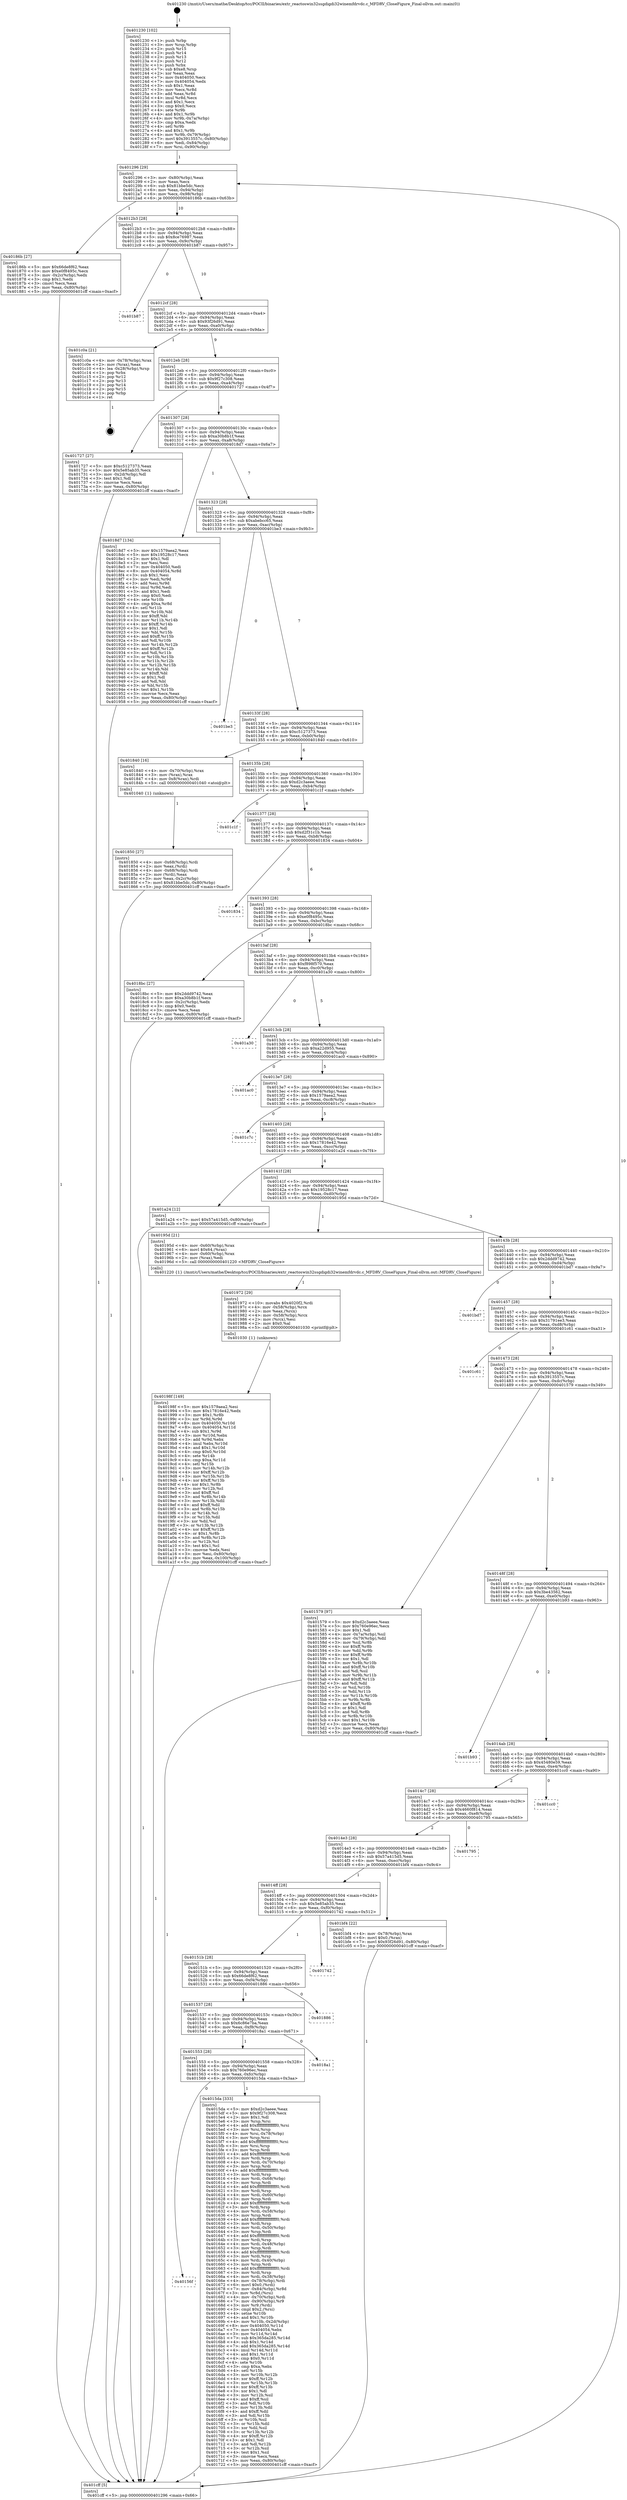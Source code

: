digraph "0x401230" {
  label = "0x401230 (/mnt/c/Users/mathe/Desktop/tcc/POCII/binaries/extr_reactoswin32ssgdigdi32winemfdrvdc.c_MFDRV_CloseFigure_Final-ollvm.out::main(0))"
  labelloc = "t"
  node[shape=record]

  Entry [label="",width=0.3,height=0.3,shape=circle,fillcolor=black,style=filled]
  "0x401296" [label="{
     0x401296 [29]\l
     | [instrs]\l
     &nbsp;&nbsp;0x401296 \<+3\>: mov -0x80(%rbp),%eax\l
     &nbsp;&nbsp;0x401299 \<+2\>: mov %eax,%ecx\l
     &nbsp;&nbsp;0x40129b \<+6\>: sub $0x81bbe5dc,%ecx\l
     &nbsp;&nbsp;0x4012a1 \<+6\>: mov %eax,-0x94(%rbp)\l
     &nbsp;&nbsp;0x4012a7 \<+6\>: mov %ecx,-0x98(%rbp)\l
     &nbsp;&nbsp;0x4012ad \<+6\>: je 000000000040186b \<main+0x63b\>\l
  }"]
  "0x40186b" [label="{
     0x40186b [27]\l
     | [instrs]\l
     &nbsp;&nbsp;0x40186b \<+5\>: mov $0x66de8f62,%eax\l
     &nbsp;&nbsp;0x401870 \<+5\>: mov $0xe0f8495c,%ecx\l
     &nbsp;&nbsp;0x401875 \<+3\>: mov -0x2c(%rbp),%edx\l
     &nbsp;&nbsp;0x401878 \<+3\>: cmp $0x1,%edx\l
     &nbsp;&nbsp;0x40187b \<+3\>: cmovl %ecx,%eax\l
     &nbsp;&nbsp;0x40187e \<+3\>: mov %eax,-0x80(%rbp)\l
     &nbsp;&nbsp;0x401881 \<+5\>: jmp 0000000000401cff \<main+0xacf\>\l
  }"]
  "0x4012b3" [label="{
     0x4012b3 [28]\l
     | [instrs]\l
     &nbsp;&nbsp;0x4012b3 \<+5\>: jmp 00000000004012b8 \<main+0x88\>\l
     &nbsp;&nbsp;0x4012b8 \<+6\>: mov -0x94(%rbp),%eax\l
     &nbsp;&nbsp;0x4012be \<+5\>: sub $0x8ce76987,%eax\l
     &nbsp;&nbsp;0x4012c3 \<+6\>: mov %eax,-0x9c(%rbp)\l
     &nbsp;&nbsp;0x4012c9 \<+6\>: je 0000000000401b87 \<main+0x957\>\l
  }"]
  Exit [label="",width=0.3,height=0.3,shape=circle,fillcolor=black,style=filled,peripheries=2]
  "0x401b87" [label="{
     0x401b87\l
  }", style=dashed]
  "0x4012cf" [label="{
     0x4012cf [28]\l
     | [instrs]\l
     &nbsp;&nbsp;0x4012cf \<+5\>: jmp 00000000004012d4 \<main+0xa4\>\l
     &nbsp;&nbsp;0x4012d4 \<+6\>: mov -0x94(%rbp),%eax\l
     &nbsp;&nbsp;0x4012da \<+5\>: sub $0x93f26d91,%eax\l
     &nbsp;&nbsp;0x4012df \<+6\>: mov %eax,-0xa0(%rbp)\l
     &nbsp;&nbsp;0x4012e5 \<+6\>: je 0000000000401c0a \<main+0x9da\>\l
  }"]
  "0x40198f" [label="{
     0x40198f [149]\l
     | [instrs]\l
     &nbsp;&nbsp;0x40198f \<+5\>: mov $0x1579aea2,%esi\l
     &nbsp;&nbsp;0x401994 \<+5\>: mov $0x17816e42,%edx\l
     &nbsp;&nbsp;0x401999 \<+3\>: mov $0x1,%r8b\l
     &nbsp;&nbsp;0x40199c \<+3\>: xor %r9d,%r9d\l
     &nbsp;&nbsp;0x40199f \<+8\>: mov 0x404050,%r10d\l
     &nbsp;&nbsp;0x4019a7 \<+8\>: mov 0x404054,%r11d\l
     &nbsp;&nbsp;0x4019af \<+4\>: sub $0x1,%r9d\l
     &nbsp;&nbsp;0x4019b3 \<+3\>: mov %r10d,%ebx\l
     &nbsp;&nbsp;0x4019b6 \<+3\>: add %r9d,%ebx\l
     &nbsp;&nbsp;0x4019b9 \<+4\>: imul %ebx,%r10d\l
     &nbsp;&nbsp;0x4019bd \<+4\>: and $0x1,%r10d\l
     &nbsp;&nbsp;0x4019c1 \<+4\>: cmp $0x0,%r10d\l
     &nbsp;&nbsp;0x4019c5 \<+4\>: sete %r14b\l
     &nbsp;&nbsp;0x4019c9 \<+4\>: cmp $0xa,%r11d\l
     &nbsp;&nbsp;0x4019cd \<+4\>: setl %r15b\l
     &nbsp;&nbsp;0x4019d1 \<+3\>: mov %r14b,%r12b\l
     &nbsp;&nbsp;0x4019d4 \<+4\>: xor $0xff,%r12b\l
     &nbsp;&nbsp;0x4019d8 \<+3\>: mov %r15b,%r13b\l
     &nbsp;&nbsp;0x4019db \<+4\>: xor $0xff,%r13b\l
     &nbsp;&nbsp;0x4019df \<+4\>: xor $0x1,%r8b\l
     &nbsp;&nbsp;0x4019e3 \<+3\>: mov %r12b,%cl\l
     &nbsp;&nbsp;0x4019e6 \<+3\>: and $0xff,%cl\l
     &nbsp;&nbsp;0x4019e9 \<+3\>: and %r8b,%r14b\l
     &nbsp;&nbsp;0x4019ec \<+3\>: mov %r13b,%dil\l
     &nbsp;&nbsp;0x4019ef \<+4\>: and $0xff,%dil\l
     &nbsp;&nbsp;0x4019f3 \<+3\>: and %r8b,%r15b\l
     &nbsp;&nbsp;0x4019f6 \<+3\>: or %r14b,%cl\l
     &nbsp;&nbsp;0x4019f9 \<+3\>: or %r15b,%dil\l
     &nbsp;&nbsp;0x4019fc \<+3\>: xor %dil,%cl\l
     &nbsp;&nbsp;0x4019ff \<+3\>: or %r13b,%r12b\l
     &nbsp;&nbsp;0x401a02 \<+4\>: xor $0xff,%r12b\l
     &nbsp;&nbsp;0x401a06 \<+4\>: or $0x1,%r8b\l
     &nbsp;&nbsp;0x401a0a \<+3\>: and %r8b,%r12b\l
     &nbsp;&nbsp;0x401a0d \<+3\>: or %r12b,%cl\l
     &nbsp;&nbsp;0x401a10 \<+3\>: test $0x1,%cl\l
     &nbsp;&nbsp;0x401a13 \<+3\>: cmovne %edx,%esi\l
     &nbsp;&nbsp;0x401a16 \<+3\>: mov %esi,-0x80(%rbp)\l
     &nbsp;&nbsp;0x401a19 \<+6\>: mov %eax,-0x100(%rbp)\l
     &nbsp;&nbsp;0x401a1f \<+5\>: jmp 0000000000401cff \<main+0xacf\>\l
  }"]
  "0x401c0a" [label="{
     0x401c0a [21]\l
     | [instrs]\l
     &nbsp;&nbsp;0x401c0a \<+4\>: mov -0x78(%rbp),%rax\l
     &nbsp;&nbsp;0x401c0e \<+2\>: mov (%rax),%eax\l
     &nbsp;&nbsp;0x401c10 \<+4\>: lea -0x28(%rbp),%rsp\l
     &nbsp;&nbsp;0x401c14 \<+1\>: pop %rbx\l
     &nbsp;&nbsp;0x401c15 \<+2\>: pop %r12\l
     &nbsp;&nbsp;0x401c17 \<+2\>: pop %r13\l
     &nbsp;&nbsp;0x401c19 \<+2\>: pop %r14\l
     &nbsp;&nbsp;0x401c1b \<+2\>: pop %r15\l
     &nbsp;&nbsp;0x401c1d \<+1\>: pop %rbp\l
     &nbsp;&nbsp;0x401c1e \<+1\>: ret\l
  }"]
  "0x4012eb" [label="{
     0x4012eb [28]\l
     | [instrs]\l
     &nbsp;&nbsp;0x4012eb \<+5\>: jmp 00000000004012f0 \<main+0xc0\>\l
     &nbsp;&nbsp;0x4012f0 \<+6\>: mov -0x94(%rbp),%eax\l
     &nbsp;&nbsp;0x4012f6 \<+5\>: sub $0x9f27c308,%eax\l
     &nbsp;&nbsp;0x4012fb \<+6\>: mov %eax,-0xa4(%rbp)\l
     &nbsp;&nbsp;0x401301 \<+6\>: je 0000000000401727 \<main+0x4f7\>\l
  }"]
  "0x401972" [label="{
     0x401972 [29]\l
     | [instrs]\l
     &nbsp;&nbsp;0x401972 \<+10\>: movabs $0x4020f2,%rdi\l
     &nbsp;&nbsp;0x40197c \<+4\>: mov -0x58(%rbp),%rcx\l
     &nbsp;&nbsp;0x401980 \<+2\>: mov %eax,(%rcx)\l
     &nbsp;&nbsp;0x401982 \<+4\>: mov -0x58(%rbp),%rcx\l
     &nbsp;&nbsp;0x401986 \<+2\>: mov (%rcx),%esi\l
     &nbsp;&nbsp;0x401988 \<+2\>: mov $0x0,%al\l
     &nbsp;&nbsp;0x40198a \<+5\>: call 0000000000401030 \<printf@plt\>\l
     | [calls]\l
     &nbsp;&nbsp;0x401030 \{1\} (unknown)\l
  }"]
  "0x401727" [label="{
     0x401727 [27]\l
     | [instrs]\l
     &nbsp;&nbsp;0x401727 \<+5\>: mov $0xc5127373,%eax\l
     &nbsp;&nbsp;0x40172c \<+5\>: mov $0x5e85ab35,%ecx\l
     &nbsp;&nbsp;0x401731 \<+3\>: mov -0x2d(%rbp),%dl\l
     &nbsp;&nbsp;0x401734 \<+3\>: test $0x1,%dl\l
     &nbsp;&nbsp;0x401737 \<+3\>: cmovne %ecx,%eax\l
     &nbsp;&nbsp;0x40173a \<+3\>: mov %eax,-0x80(%rbp)\l
     &nbsp;&nbsp;0x40173d \<+5\>: jmp 0000000000401cff \<main+0xacf\>\l
  }"]
  "0x401307" [label="{
     0x401307 [28]\l
     | [instrs]\l
     &nbsp;&nbsp;0x401307 \<+5\>: jmp 000000000040130c \<main+0xdc\>\l
     &nbsp;&nbsp;0x40130c \<+6\>: mov -0x94(%rbp),%eax\l
     &nbsp;&nbsp;0x401312 \<+5\>: sub $0xa30b8b1f,%eax\l
     &nbsp;&nbsp;0x401317 \<+6\>: mov %eax,-0xa8(%rbp)\l
     &nbsp;&nbsp;0x40131d \<+6\>: je 00000000004018d7 \<main+0x6a7\>\l
  }"]
  "0x401850" [label="{
     0x401850 [27]\l
     | [instrs]\l
     &nbsp;&nbsp;0x401850 \<+4\>: mov -0x68(%rbp),%rdi\l
     &nbsp;&nbsp;0x401854 \<+2\>: mov %eax,(%rdi)\l
     &nbsp;&nbsp;0x401856 \<+4\>: mov -0x68(%rbp),%rdi\l
     &nbsp;&nbsp;0x40185a \<+2\>: mov (%rdi),%eax\l
     &nbsp;&nbsp;0x40185c \<+3\>: mov %eax,-0x2c(%rbp)\l
     &nbsp;&nbsp;0x40185f \<+7\>: movl $0x81bbe5dc,-0x80(%rbp)\l
     &nbsp;&nbsp;0x401866 \<+5\>: jmp 0000000000401cff \<main+0xacf\>\l
  }"]
  "0x4018d7" [label="{
     0x4018d7 [134]\l
     | [instrs]\l
     &nbsp;&nbsp;0x4018d7 \<+5\>: mov $0x1579aea2,%eax\l
     &nbsp;&nbsp;0x4018dc \<+5\>: mov $0x19528c17,%ecx\l
     &nbsp;&nbsp;0x4018e1 \<+2\>: mov $0x1,%dl\l
     &nbsp;&nbsp;0x4018e3 \<+2\>: xor %esi,%esi\l
     &nbsp;&nbsp;0x4018e5 \<+7\>: mov 0x404050,%edi\l
     &nbsp;&nbsp;0x4018ec \<+8\>: mov 0x404054,%r8d\l
     &nbsp;&nbsp;0x4018f4 \<+3\>: sub $0x1,%esi\l
     &nbsp;&nbsp;0x4018f7 \<+3\>: mov %edi,%r9d\l
     &nbsp;&nbsp;0x4018fa \<+3\>: add %esi,%r9d\l
     &nbsp;&nbsp;0x4018fd \<+4\>: imul %r9d,%edi\l
     &nbsp;&nbsp;0x401901 \<+3\>: and $0x1,%edi\l
     &nbsp;&nbsp;0x401904 \<+3\>: cmp $0x0,%edi\l
     &nbsp;&nbsp;0x401907 \<+4\>: sete %r10b\l
     &nbsp;&nbsp;0x40190b \<+4\>: cmp $0xa,%r8d\l
     &nbsp;&nbsp;0x40190f \<+4\>: setl %r11b\l
     &nbsp;&nbsp;0x401913 \<+3\>: mov %r10b,%bl\l
     &nbsp;&nbsp;0x401916 \<+3\>: xor $0xff,%bl\l
     &nbsp;&nbsp;0x401919 \<+3\>: mov %r11b,%r14b\l
     &nbsp;&nbsp;0x40191c \<+4\>: xor $0xff,%r14b\l
     &nbsp;&nbsp;0x401920 \<+3\>: xor $0x1,%dl\l
     &nbsp;&nbsp;0x401923 \<+3\>: mov %bl,%r15b\l
     &nbsp;&nbsp;0x401926 \<+4\>: and $0xff,%r15b\l
     &nbsp;&nbsp;0x40192a \<+3\>: and %dl,%r10b\l
     &nbsp;&nbsp;0x40192d \<+3\>: mov %r14b,%r12b\l
     &nbsp;&nbsp;0x401930 \<+4\>: and $0xff,%r12b\l
     &nbsp;&nbsp;0x401934 \<+3\>: and %dl,%r11b\l
     &nbsp;&nbsp;0x401937 \<+3\>: or %r10b,%r15b\l
     &nbsp;&nbsp;0x40193a \<+3\>: or %r11b,%r12b\l
     &nbsp;&nbsp;0x40193d \<+3\>: xor %r12b,%r15b\l
     &nbsp;&nbsp;0x401940 \<+3\>: or %r14b,%bl\l
     &nbsp;&nbsp;0x401943 \<+3\>: xor $0xff,%bl\l
     &nbsp;&nbsp;0x401946 \<+3\>: or $0x1,%dl\l
     &nbsp;&nbsp;0x401949 \<+2\>: and %dl,%bl\l
     &nbsp;&nbsp;0x40194b \<+3\>: or %bl,%r15b\l
     &nbsp;&nbsp;0x40194e \<+4\>: test $0x1,%r15b\l
     &nbsp;&nbsp;0x401952 \<+3\>: cmovne %ecx,%eax\l
     &nbsp;&nbsp;0x401955 \<+3\>: mov %eax,-0x80(%rbp)\l
     &nbsp;&nbsp;0x401958 \<+5\>: jmp 0000000000401cff \<main+0xacf\>\l
  }"]
  "0x401323" [label="{
     0x401323 [28]\l
     | [instrs]\l
     &nbsp;&nbsp;0x401323 \<+5\>: jmp 0000000000401328 \<main+0xf8\>\l
     &nbsp;&nbsp;0x401328 \<+6\>: mov -0x94(%rbp),%eax\l
     &nbsp;&nbsp;0x40132e \<+5\>: sub $0xabebcc65,%eax\l
     &nbsp;&nbsp;0x401333 \<+6\>: mov %eax,-0xac(%rbp)\l
     &nbsp;&nbsp;0x401339 \<+6\>: je 0000000000401be3 \<main+0x9b3\>\l
  }"]
  "0x40156f" [label="{
     0x40156f\l
  }", style=dashed]
  "0x401be3" [label="{
     0x401be3\l
  }", style=dashed]
  "0x40133f" [label="{
     0x40133f [28]\l
     | [instrs]\l
     &nbsp;&nbsp;0x40133f \<+5\>: jmp 0000000000401344 \<main+0x114\>\l
     &nbsp;&nbsp;0x401344 \<+6\>: mov -0x94(%rbp),%eax\l
     &nbsp;&nbsp;0x40134a \<+5\>: sub $0xc5127373,%eax\l
     &nbsp;&nbsp;0x40134f \<+6\>: mov %eax,-0xb0(%rbp)\l
     &nbsp;&nbsp;0x401355 \<+6\>: je 0000000000401840 \<main+0x610\>\l
  }"]
  "0x4015da" [label="{
     0x4015da [333]\l
     | [instrs]\l
     &nbsp;&nbsp;0x4015da \<+5\>: mov $0xd2c3aeee,%eax\l
     &nbsp;&nbsp;0x4015df \<+5\>: mov $0x9f27c308,%ecx\l
     &nbsp;&nbsp;0x4015e4 \<+2\>: mov $0x1,%dl\l
     &nbsp;&nbsp;0x4015e6 \<+3\>: mov %rsp,%rsi\l
     &nbsp;&nbsp;0x4015e9 \<+4\>: add $0xfffffffffffffff0,%rsi\l
     &nbsp;&nbsp;0x4015ed \<+3\>: mov %rsi,%rsp\l
     &nbsp;&nbsp;0x4015f0 \<+4\>: mov %rsi,-0x78(%rbp)\l
     &nbsp;&nbsp;0x4015f4 \<+3\>: mov %rsp,%rsi\l
     &nbsp;&nbsp;0x4015f7 \<+4\>: add $0xfffffffffffffff0,%rsi\l
     &nbsp;&nbsp;0x4015fb \<+3\>: mov %rsi,%rsp\l
     &nbsp;&nbsp;0x4015fe \<+3\>: mov %rsp,%rdi\l
     &nbsp;&nbsp;0x401601 \<+4\>: add $0xfffffffffffffff0,%rdi\l
     &nbsp;&nbsp;0x401605 \<+3\>: mov %rdi,%rsp\l
     &nbsp;&nbsp;0x401608 \<+4\>: mov %rdi,-0x70(%rbp)\l
     &nbsp;&nbsp;0x40160c \<+3\>: mov %rsp,%rdi\l
     &nbsp;&nbsp;0x40160f \<+4\>: add $0xfffffffffffffff0,%rdi\l
     &nbsp;&nbsp;0x401613 \<+3\>: mov %rdi,%rsp\l
     &nbsp;&nbsp;0x401616 \<+4\>: mov %rdi,-0x68(%rbp)\l
     &nbsp;&nbsp;0x40161a \<+3\>: mov %rsp,%rdi\l
     &nbsp;&nbsp;0x40161d \<+4\>: add $0xfffffffffffffff0,%rdi\l
     &nbsp;&nbsp;0x401621 \<+3\>: mov %rdi,%rsp\l
     &nbsp;&nbsp;0x401624 \<+4\>: mov %rdi,-0x60(%rbp)\l
     &nbsp;&nbsp;0x401628 \<+3\>: mov %rsp,%rdi\l
     &nbsp;&nbsp;0x40162b \<+4\>: add $0xfffffffffffffff0,%rdi\l
     &nbsp;&nbsp;0x40162f \<+3\>: mov %rdi,%rsp\l
     &nbsp;&nbsp;0x401632 \<+4\>: mov %rdi,-0x58(%rbp)\l
     &nbsp;&nbsp;0x401636 \<+3\>: mov %rsp,%rdi\l
     &nbsp;&nbsp;0x401639 \<+4\>: add $0xfffffffffffffff0,%rdi\l
     &nbsp;&nbsp;0x40163d \<+3\>: mov %rdi,%rsp\l
     &nbsp;&nbsp;0x401640 \<+4\>: mov %rdi,-0x50(%rbp)\l
     &nbsp;&nbsp;0x401644 \<+3\>: mov %rsp,%rdi\l
     &nbsp;&nbsp;0x401647 \<+4\>: add $0xfffffffffffffff0,%rdi\l
     &nbsp;&nbsp;0x40164b \<+3\>: mov %rdi,%rsp\l
     &nbsp;&nbsp;0x40164e \<+4\>: mov %rdi,-0x48(%rbp)\l
     &nbsp;&nbsp;0x401652 \<+3\>: mov %rsp,%rdi\l
     &nbsp;&nbsp;0x401655 \<+4\>: add $0xfffffffffffffff0,%rdi\l
     &nbsp;&nbsp;0x401659 \<+3\>: mov %rdi,%rsp\l
     &nbsp;&nbsp;0x40165c \<+4\>: mov %rdi,-0x40(%rbp)\l
     &nbsp;&nbsp;0x401660 \<+3\>: mov %rsp,%rdi\l
     &nbsp;&nbsp;0x401663 \<+4\>: add $0xfffffffffffffff0,%rdi\l
     &nbsp;&nbsp;0x401667 \<+3\>: mov %rdi,%rsp\l
     &nbsp;&nbsp;0x40166a \<+4\>: mov %rdi,-0x38(%rbp)\l
     &nbsp;&nbsp;0x40166e \<+4\>: mov -0x78(%rbp),%rdi\l
     &nbsp;&nbsp;0x401672 \<+6\>: movl $0x0,(%rdi)\l
     &nbsp;&nbsp;0x401678 \<+7\>: mov -0x84(%rbp),%r8d\l
     &nbsp;&nbsp;0x40167f \<+3\>: mov %r8d,(%rsi)\l
     &nbsp;&nbsp;0x401682 \<+4\>: mov -0x70(%rbp),%rdi\l
     &nbsp;&nbsp;0x401686 \<+7\>: mov -0x90(%rbp),%r9\l
     &nbsp;&nbsp;0x40168d \<+3\>: mov %r9,(%rdi)\l
     &nbsp;&nbsp;0x401690 \<+3\>: cmpl $0x2,(%rsi)\l
     &nbsp;&nbsp;0x401693 \<+4\>: setne %r10b\l
     &nbsp;&nbsp;0x401697 \<+4\>: and $0x1,%r10b\l
     &nbsp;&nbsp;0x40169b \<+4\>: mov %r10b,-0x2d(%rbp)\l
     &nbsp;&nbsp;0x40169f \<+8\>: mov 0x404050,%r11d\l
     &nbsp;&nbsp;0x4016a7 \<+7\>: mov 0x404054,%ebx\l
     &nbsp;&nbsp;0x4016ae \<+3\>: mov %r11d,%r14d\l
     &nbsp;&nbsp;0x4016b1 \<+7\>: sub $0x365da285,%r14d\l
     &nbsp;&nbsp;0x4016b8 \<+4\>: sub $0x1,%r14d\l
     &nbsp;&nbsp;0x4016bc \<+7\>: add $0x365da285,%r14d\l
     &nbsp;&nbsp;0x4016c3 \<+4\>: imul %r14d,%r11d\l
     &nbsp;&nbsp;0x4016c7 \<+4\>: and $0x1,%r11d\l
     &nbsp;&nbsp;0x4016cb \<+4\>: cmp $0x0,%r11d\l
     &nbsp;&nbsp;0x4016cf \<+4\>: sete %r10b\l
     &nbsp;&nbsp;0x4016d3 \<+3\>: cmp $0xa,%ebx\l
     &nbsp;&nbsp;0x4016d6 \<+4\>: setl %r15b\l
     &nbsp;&nbsp;0x4016da \<+3\>: mov %r10b,%r12b\l
     &nbsp;&nbsp;0x4016dd \<+4\>: xor $0xff,%r12b\l
     &nbsp;&nbsp;0x4016e1 \<+3\>: mov %r15b,%r13b\l
     &nbsp;&nbsp;0x4016e4 \<+4\>: xor $0xff,%r13b\l
     &nbsp;&nbsp;0x4016e8 \<+3\>: xor $0x1,%dl\l
     &nbsp;&nbsp;0x4016eb \<+3\>: mov %r12b,%sil\l
     &nbsp;&nbsp;0x4016ee \<+4\>: and $0xff,%sil\l
     &nbsp;&nbsp;0x4016f2 \<+3\>: and %dl,%r10b\l
     &nbsp;&nbsp;0x4016f5 \<+3\>: mov %r13b,%dil\l
     &nbsp;&nbsp;0x4016f8 \<+4\>: and $0xff,%dil\l
     &nbsp;&nbsp;0x4016fc \<+3\>: and %dl,%r15b\l
     &nbsp;&nbsp;0x4016ff \<+3\>: or %r10b,%sil\l
     &nbsp;&nbsp;0x401702 \<+3\>: or %r15b,%dil\l
     &nbsp;&nbsp;0x401705 \<+3\>: xor %dil,%sil\l
     &nbsp;&nbsp;0x401708 \<+3\>: or %r13b,%r12b\l
     &nbsp;&nbsp;0x40170b \<+4\>: xor $0xff,%r12b\l
     &nbsp;&nbsp;0x40170f \<+3\>: or $0x1,%dl\l
     &nbsp;&nbsp;0x401712 \<+3\>: and %dl,%r12b\l
     &nbsp;&nbsp;0x401715 \<+3\>: or %r12b,%sil\l
     &nbsp;&nbsp;0x401718 \<+4\>: test $0x1,%sil\l
     &nbsp;&nbsp;0x40171c \<+3\>: cmovne %ecx,%eax\l
     &nbsp;&nbsp;0x40171f \<+3\>: mov %eax,-0x80(%rbp)\l
     &nbsp;&nbsp;0x401722 \<+5\>: jmp 0000000000401cff \<main+0xacf\>\l
  }"]
  "0x401840" [label="{
     0x401840 [16]\l
     | [instrs]\l
     &nbsp;&nbsp;0x401840 \<+4\>: mov -0x70(%rbp),%rax\l
     &nbsp;&nbsp;0x401844 \<+3\>: mov (%rax),%rax\l
     &nbsp;&nbsp;0x401847 \<+4\>: mov 0x8(%rax),%rdi\l
     &nbsp;&nbsp;0x40184b \<+5\>: call 0000000000401040 \<atoi@plt\>\l
     | [calls]\l
     &nbsp;&nbsp;0x401040 \{1\} (unknown)\l
  }"]
  "0x40135b" [label="{
     0x40135b [28]\l
     | [instrs]\l
     &nbsp;&nbsp;0x40135b \<+5\>: jmp 0000000000401360 \<main+0x130\>\l
     &nbsp;&nbsp;0x401360 \<+6\>: mov -0x94(%rbp),%eax\l
     &nbsp;&nbsp;0x401366 \<+5\>: sub $0xd2c3aeee,%eax\l
     &nbsp;&nbsp;0x40136b \<+6\>: mov %eax,-0xb4(%rbp)\l
     &nbsp;&nbsp;0x401371 \<+6\>: je 0000000000401c1f \<main+0x9ef\>\l
  }"]
  "0x401553" [label="{
     0x401553 [28]\l
     | [instrs]\l
     &nbsp;&nbsp;0x401553 \<+5\>: jmp 0000000000401558 \<main+0x328\>\l
     &nbsp;&nbsp;0x401558 \<+6\>: mov -0x94(%rbp),%eax\l
     &nbsp;&nbsp;0x40155e \<+5\>: sub $0x760e96ec,%eax\l
     &nbsp;&nbsp;0x401563 \<+6\>: mov %eax,-0xfc(%rbp)\l
     &nbsp;&nbsp;0x401569 \<+6\>: je 00000000004015da \<main+0x3aa\>\l
  }"]
  "0x401c1f" [label="{
     0x401c1f\l
  }", style=dashed]
  "0x401377" [label="{
     0x401377 [28]\l
     | [instrs]\l
     &nbsp;&nbsp;0x401377 \<+5\>: jmp 000000000040137c \<main+0x14c\>\l
     &nbsp;&nbsp;0x40137c \<+6\>: mov -0x94(%rbp),%eax\l
     &nbsp;&nbsp;0x401382 \<+5\>: sub $0xd2f31c1b,%eax\l
     &nbsp;&nbsp;0x401387 \<+6\>: mov %eax,-0xb8(%rbp)\l
     &nbsp;&nbsp;0x40138d \<+6\>: je 0000000000401834 \<main+0x604\>\l
  }"]
  "0x4018a1" [label="{
     0x4018a1\l
  }", style=dashed]
  "0x401834" [label="{
     0x401834\l
  }", style=dashed]
  "0x401393" [label="{
     0x401393 [28]\l
     | [instrs]\l
     &nbsp;&nbsp;0x401393 \<+5\>: jmp 0000000000401398 \<main+0x168\>\l
     &nbsp;&nbsp;0x401398 \<+6\>: mov -0x94(%rbp),%eax\l
     &nbsp;&nbsp;0x40139e \<+5\>: sub $0xe0f8495c,%eax\l
     &nbsp;&nbsp;0x4013a3 \<+6\>: mov %eax,-0xbc(%rbp)\l
     &nbsp;&nbsp;0x4013a9 \<+6\>: je 00000000004018bc \<main+0x68c\>\l
  }"]
  "0x401537" [label="{
     0x401537 [28]\l
     | [instrs]\l
     &nbsp;&nbsp;0x401537 \<+5\>: jmp 000000000040153c \<main+0x30c\>\l
     &nbsp;&nbsp;0x40153c \<+6\>: mov -0x94(%rbp),%eax\l
     &nbsp;&nbsp;0x401542 \<+5\>: sub $0x6c86e7ba,%eax\l
     &nbsp;&nbsp;0x401547 \<+6\>: mov %eax,-0xf8(%rbp)\l
     &nbsp;&nbsp;0x40154d \<+6\>: je 00000000004018a1 \<main+0x671\>\l
  }"]
  "0x4018bc" [label="{
     0x4018bc [27]\l
     | [instrs]\l
     &nbsp;&nbsp;0x4018bc \<+5\>: mov $0x2ddd9742,%eax\l
     &nbsp;&nbsp;0x4018c1 \<+5\>: mov $0xa30b8b1f,%ecx\l
     &nbsp;&nbsp;0x4018c6 \<+3\>: mov -0x2c(%rbp),%edx\l
     &nbsp;&nbsp;0x4018c9 \<+3\>: cmp $0x0,%edx\l
     &nbsp;&nbsp;0x4018cc \<+3\>: cmove %ecx,%eax\l
     &nbsp;&nbsp;0x4018cf \<+3\>: mov %eax,-0x80(%rbp)\l
     &nbsp;&nbsp;0x4018d2 \<+5\>: jmp 0000000000401cff \<main+0xacf\>\l
  }"]
  "0x4013af" [label="{
     0x4013af [28]\l
     | [instrs]\l
     &nbsp;&nbsp;0x4013af \<+5\>: jmp 00000000004013b4 \<main+0x184\>\l
     &nbsp;&nbsp;0x4013b4 \<+6\>: mov -0x94(%rbp),%eax\l
     &nbsp;&nbsp;0x4013ba \<+5\>: sub $0xf898f570,%eax\l
     &nbsp;&nbsp;0x4013bf \<+6\>: mov %eax,-0xc0(%rbp)\l
     &nbsp;&nbsp;0x4013c5 \<+6\>: je 0000000000401a30 \<main+0x800\>\l
  }"]
  "0x401886" [label="{
     0x401886\l
  }", style=dashed]
  "0x401a30" [label="{
     0x401a30\l
  }", style=dashed]
  "0x4013cb" [label="{
     0x4013cb [28]\l
     | [instrs]\l
     &nbsp;&nbsp;0x4013cb \<+5\>: jmp 00000000004013d0 \<main+0x1a0\>\l
     &nbsp;&nbsp;0x4013d0 \<+6\>: mov -0x94(%rbp),%eax\l
     &nbsp;&nbsp;0x4013d6 \<+5\>: sub $0xa22d955,%eax\l
     &nbsp;&nbsp;0x4013db \<+6\>: mov %eax,-0xc4(%rbp)\l
     &nbsp;&nbsp;0x4013e1 \<+6\>: je 0000000000401ac0 \<main+0x890\>\l
  }"]
  "0x40151b" [label="{
     0x40151b [28]\l
     | [instrs]\l
     &nbsp;&nbsp;0x40151b \<+5\>: jmp 0000000000401520 \<main+0x2f0\>\l
     &nbsp;&nbsp;0x401520 \<+6\>: mov -0x94(%rbp),%eax\l
     &nbsp;&nbsp;0x401526 \<+5\>: sub $0x66de8f62,%eax\l
     &nbsp;&nbsp;0x40152b \<+6\>: mov %eax,-0xf4(%rbp)\l
     &nbsp;&nbsp;0x401531 \<+6\>: je 0000000000401886 \<main+0x656\>\l
  }"]
  "0x401ac0" [label="{
     0x401ac0\l
  }", style=dashed]
  "0x4013e7" [label="{
     0x4013e7 [28]\l
     | [instrs]\l
     &nbsp;&nbsp;0x4013e7 \<+5\>: jmp 00000000004013ec \<main+0x1bc\>\l
     &nbsp;&nbsp;0x4013ec \<+6\>: mov -0x94(%rbp),%eax\l
     &nbsp;&nbsp;0x4013f2 \<+5\>: sub $0x1579aea2,%eax\l
     &nbsp;&nbsp;0x4013f7 \<+6\>: mov %eax,-0xc8(%rbp)\l
     &nbsp;&nbsp;0x4013fd \<+6\>: je 0000000000401c7c \<main+0xa4c\>\l
  }"]
  "0x401742" [label="{
     0x401742\l
  }", style=dashed]
  "0x401c7c" [label="{
     0x401c7c\l
  }", style=dashed]
  "0x401403" [label="{
     0x401403 [28]\l
     | [instrs]\l
     &nbsp;&nbsp;0x401403 \<+5\>: jmp 0000000000401408 \<main+0x1d8\>\l
     &nbsp;&nbsp;0x401408 \<+6\>: mov -0x94(%rbp),%eax\l
     &nbsp;&nbsp;0x40140e \<+5\>: sub $0x17816e42,%eax\l
     &nbsp;&nbsp;0x401413 \<+6\>: mov %eax,-0xcc(%rbp)\l
     &nbsp;&nbsp;0x401419 \<+6\>: je 0000000000401a24 \<main+0x7f4\>\l
  }"]
  "0x4014ff" [label="{
     0x4014ff [28]\l
     | [instrs]\l
     &nbsp;&nbsp;0x4014ff \<+5\>: jmp 0000000000401504 \<main+0x2d4\>\l
     &nbsp;&nbsp;0x401504 \<+6\>: mov -0x94(%rbp),%eax\l
     &nbsp;&nbsp;0x40150a \<+5\>: sub $0x5e85ab35,%eax\l
     &nbsp;&nbsp;0x40150f \<+6\>: mov %eax,-0xf0(%rbp)\l
     &nbsp;&nbsp;0x401515 \<+6\>: je 0000000000401742 \<main+0x512\>\l
  }"]
  "0x401a24" [label="{
     0x401a24 [12]\l
     | [instrs]\l
     &nbsp;&nbsp;0x401a24 \<+7\>: movl $0x57a415d5,-0x80(%rbp)\l
     &nbsp;&nbsp;0x401a2b \<+5\>: jmp 0000000000401cff \<main+0xacf\>\l
  }"]
  "0x40141f" [label="{
     0x40141f [28]\l
     | [instrs]\l
     &nbsp;&nbsp;0x40141f \<+5\>: jmp 0000000000401424 \<main+0x1f4\>\l
     &nbsp;&nbsp;0x401424 \<+6\>: mov -0x94(%rbp),%eax\l
     &nbsp;&nbsp;0x40142a \<+5\>: sub $0x19528c17,%eax\l
     &nbsp;&nbsp;0x40142f \<+6\>: mov %eax,-0xd0(%rbp)\l
     &nbsp;&nbsp;0x401435 \<+6\>: je 000000000040195d \<main+0x72d\>\l
  }"]
  "0x401bf4" [label="{
     0x401bf4 [22]\l
     | [instrs]\l
     &nbsp;&nbsp;0x401bf4 \<+4\>: mov -0x78(%rbp),%rax\l
     &nbsp;&nbsp;0x401bf8 \<+6\>: movl $0x0,(%rax)\l
     &nbsp;&nbsp;0x401bfe \<+7\>: movl $0x93f26d91,-0x80(%rbp)\l
     &nbsp;&nbsp;0x401c05 \<+5\>: jmp 0000000000401cff \<main+0xacf\>\l
  }"]
  "0x40195d" [label="{
     0x40195d [21]\l
     | [instrs]\l
     &nbsp;&nbsp;0x40195d \<+4\>: mov -0x60(%rbp),%rax\l
     &nbsp;&nbsp;0x401961 \<+6\>: movl $0x64,(%rax)\l
     &nbsp;&nbsp;0x401967 \<+4\>: mov -0x60(%rbp),%rax\l
     &nbsp;&nbsp;0x40196b \<+2\>: mov (%rax),%edi\l
     &nbsp;&nbsp;0x40196d \<+5\>: call 0000000000401220 \<MFDRV_CloseFigure\>\l
     | [calls]\l
     &nbsp;&nbsp;0x401220 \{1\} (/mnt/c/Users/mathe/Desktop/tcc/POCII/binaries/extr_reactoswin32ssgdigdi32winemfdrvdc.c_MFDRV_CloseFigure_Final-ollvm.out::MFDRV_CloseFigure)\l
  }"]
  "0x40143b" [label="{
     0x40143b [28]\l
     | [instrs]\l
     &nbsp;&nbsp;0x40143b \<+5\>: jmp 0000000000401440 \<main+0x210\>\l
     &nbsp;&nbsp;0x401440 \<+6\>: mov -0x94(%rbp),%eax\l
     &nbsp;&nbsp;0x401446 \<+5\>: sub $0x2ddd9742,%eax\l
     &nbsp;&nbsp;0x40144b \<+6\>: mov %eax,-0xd4(%rbp)\l
     &nbsp;&nbsp;0x401451 \<+6\>: je 0000000000401bd7 \<main+0x9a7\>\l
  }"]
  "0x4014e3" [label="{
     0x4014e3 [28]\l
     | [instrs]\l
     &nbsp;&nbsp;0x4014e3 \<+5\>: jmp 00000000004014e8 \<main+0x2b8\>\l
     &nbsp;&nbsp;0x4014e8 \<+6\>: mov -0x94(%rbp),%eax\l
     &nbsp;&nbsp;0x4014ee \<+5\>: sub $0x57a415d5,%eax\l
     &nbsp;&nbsp;0x4014f3 \<+6\>: mov %eax,-0xec(%rbp)\l
     &nbsp;&nbsp;0x4014f9 \<+6\>: je 0000000000401bf4 \<main+0x9c4\>\l
  }"]
  "0x401bd7" [label="{
     0x401bd7\l
  }", style=dashed]
  "0x401457" [label="{
     0x401457 [28]\l
     | [instrs]\l
     &nbsp;&nbsp;0x401457 \<+5\>: jmp 000000000040145c \<main+0x22c\>\l
     &nbsp;&nbsp;0x40145c \<+6\>: mov -0x94(%rbp),%eax\l
     &nbsp;&nbsp;0x401462 \<+5\>: sub $0x31791ee3,%eax\l
     &nbsp;&nbsp;0x401467 \<+6\>: mov %eax,-0xd8(%rbp)\l
     &nbsp;&nbsp;0x40146d \<+6\>: je 0000000000401c61 \<main+0xa31\>\l
  }"]
  "0x401795" [label="{
     0x401795\l
  }", style=dashed]
  "0x401c61" [label="{
     0x401c61\l
  }", style=dashed]
  "0x401473" [label="{
     0x401473 [28]\l
     | [instrs]\l
     &nbsp;&nbsp;0x401473 \<+5\>: jmp 0000000000401478 \<main+0x248\>\l
     &nbsp;&nbsp;0x401478 \<+6\>: mov -0x94(%rbp),%eax\l
     &nbsp;&nbsp;0x40147e \<+5\>: sub $0x3913557c,%eax\l
     &nbsp;&nbsp;0x401483 \<+6\>: mov %eax,-0xdc(%rbp)\l
     &nbsp;&nbsp;0x401489 \<+6\>: je 0000000000401579 \<main+0x349\>\l
  }"]
  "0x4014c7" [label="{
     0x4014c7 [28]\l
     | [instrs]\l
     &nbsp;&nbsp;0x4014c7 \<+5\>: jmp 00000000004014cc \<main+0x29c\>\l
     &nbsp;&nbsp;0x4014cc \<+6\>: mov -0x94(%rbp),%eax\l
     &nbsp;&nbsp;0x4014d2 \<+5\>: sub $0x4660f814,%eax\l
     &nbsp;&nbsp;0x4014d7 \<+6\>: mov %eax,-0xe8(%rbp)\l
     &nbsp;&nbsp;0x4014dd \<+6\>: je 0000000000401795 \<main+0x565\>\l
  }"]
  "0x401579" [label="{
     0x401579 [97]\l
     | [instrs]\l
     &nbsp;&nbsp;0x401579 \<+5\>: mov $0xd2c3aeee,%eax\l
     &nbsp;&nbsp;0x40157e \<+5\>: mov $0x760e96ec,%ecx\l
     &nbsp;&nbsp;0x401583 \<+2\>: mov $0x1,%dl\l
     &nbsp;&nbsp;0x401585 \<+4\>: mov -0x7a(%rbp),%sil\l
     &nbsp;&nbsp;0x401589 \<+4\>: mov -0x79(%rbp),%dil\l
     &nbsp;&nbsp;0x40158d \<+3\>: mov %sil,%r8b\l
     &nbsp;&nbsp;0x401590 \<+4\>: xor $0xff,%r8b\l
     &nbsp;&nbsp;0x401594 \<+3\>: mov %dil,%r9b\l
     &nbsp;&nbsp;0x401597 \<+4\>: xor $0xff,%r9b\l
     &nbsp;&nbsp;0x40159b \<+3\>: xor $0x1,%dl\l
     &nbsp;&nbsp;0x40159e \<+3\>: mov %r8b,%r10b\l
     &nbsp;&nbsp;0x4015a1 \<+4\>: and $0xff,%r10b\l
     &nbsp;&nbsp;0x4015a5 \<+3\>: and %dl,%sil\l
     &nbsp;&nbsp;0x4015a8 \<+3\>: mov %r9b,%r11b\l
     &nbsp;&nbsp;0x4015ab \<+4\>: and $0xff,%r11b\l
     &nbsp;&nbsp;0x4015af \<+3\>: and %dl,%dil\l
     &nbsp;&nbsp;0x4015b2 \<+3\>: or %sil,%r10b\l
     &nbsp;&nbsp;0x4015b5 \<+3\>: or %dil,%r11b\l
     &nbsp;&nbsp;0x4015b8 \<+3\>: xor %r11b,%r10b\l
     &nbsp;&nbsp;0x4015bb \<+3\>: or %r9b,%r8b\l
     &nbsp;&nbsp;0x4015be \<+4\>: xor $0xff,%r8b\l
     &nbsp;&nbsp;0x4015c2 \<+3\>: or $0x1,%dl\l
     &nbsp;&nbsp;0x4015c5 \<+3\>: and %dl,%r8b\l
     &nbsp;&nbsp;0x4015c8 \<+3\>: or %r8b,%r10b\l
     &nbsp;&nbsp;0x4015cb \<+4\>: test $0x1,%r10b\l
     &nbsp;&nbsp;0x4015cf \<+3\>: cmovne %ecx,%eax\l
     &nbsp;&nbsp;0x4015d2 \<+3\>: mov %eax,-0x80(%rbp)\l
     &nbsp;&nbsp;0x4015d5 \<+5\>: jmp 0000000000401cff \<main+0xacf\>\l
  }"]
  "0x40148f" [label="{
     0x40148f [28]\l
     | [instrs]\l
     &nbsp;&nbsp;0x40148f \<+5\>: jmp 0000000000401494 \<main+0x264\>\l
     &nbsp;&nbsp;0x401494 \<+6\>: mov -0x94(%rbp),%eax\l
     &nbsp;&nbsp;0x40149a \<+5\>: sub $0x3be43562,%eax\l
     &nbsp;&nbsp;0x40149f \<+6\>: mov %eax,-0xe0(%rbp)\l
     &nbsp;&nbsp;0x4014a5 \<+6\>: je 0000000000401b93 \<main+0x963\>\l
  }"]
  "0x401cff" [label="{
     0x401cff [5]\l
     | [instrs]\l
     &nbsp;&nbsp;0x401cff \<+5\>: jmp 0000000000401296 \<main+0x66\>\l
  }"]
  "0x401230" [label="{
     0x401230 [102]\l
     | [instrs]\l
     &nbsp;&nbsp;0x401230 \<+1\>: push %rbp\l
     &nbsp;&nbsp;0x401231 \<+3\>: mov %rsp,%rbp\l
     &nbsp;&nbsp;0x401234 \<+2\>: push %r15\l
     &nbsp;&nbsp;0x401236 \<+2\>: push %r14\l
     &nbsp;&nbsp;0x401238 \<+2\>: push %r13\l
     &nbsp;&nbsp;0x40123a \<+2\>: push %r12\l
     &nbsp;&nbsp;0x40123c \<+1\>: push %rbx\l
     &nbsp;&nbsp;0x40123d \<+7\>: sub $0xe8,%rsp\l
     &nbsp;&nbsp;0x401244 \<+2\>: xor %eax,%eax\l
     &nbsp;&nbsp;0x401246 \<+7\>: mov 0x404050,%ecx\l
     &nbsp;&nbsp;0x40124d \<+7\>: mov 0x404054,%edx\l
     &nbsp;&nbsp;0x401254 \<+3\>: sub $0x1,%eax\l
     &nbsp;&nbsp;0x401257 \<+3\>: mov %ecx,%r8d\l
     &nbsp;&nbsp;0x40125a \<+3\>: add %eax,%r8d\l
     &nbsp;&nbsp;0x40125d \<+4\>: imul %r8d,%ecx\l
     &nbsp;&nbsp;0x401261 \<+3\>: and $0x1,%ecx\l
     &nbsp;&nbsp;0x401264 \<+3\>: cmp $0x0,%ecx\l
     &nbsp;&nbsp;0x401267 \<+4\>: sete %r9b\l
     &nbsp;&nbsp;0x40126b \<+4\>: and $0x1,%r9b\l
     &nbsp;&nbsp;0x40126f \<+4\>: mov %r9b,-0x7a(%rbp)\l
     &nbsp;&nbsp;0x401273 \<+3\>: cmp $0xa,%edx\l
     &nbsp;&nbsp;0x401276 \<+4\>: setl %r9b\l
     &nbsp;&nbsp;0x40127a \<+4\>: and $0x1,%r9b\l
     &nbsp;&nbsp;0x40127e \<+4\>: mov %r9b,-0x79(%rbp)\l
     &nbsp;&nbsp;0x401282 \<+7\>: movl $0x3913557c,-0x80(%rbp)\l
     &nbsp;&nbsp;0x401289 \<+6\>: mov %edi,-0x84(%rbp)\l
     &nbsp;&nbsp;0x40128f \<+7\>: mov %rsi,-0x90(%rbp)\l
  }"]
  "0x401cc0" [label="{
     0x401cc0\l
  }", style=dashed]
  "0x401b93" [label="{
     0x401b93\l
  }", style=dashed]
  "0x4014ab" [label="{
     0x4014ab [28]\l
     | [instrs]\l
     &nbsp;&nbsp;0x4014ab \<+5\>: jmp 00000000004014b0 \<main+0x280\>\l
     &nbsp;&nbsp;0x4014b0 \<+6\>: mov -0x94(%rbp),%eax\l
     &nbsp;&nbsp;0x4014b6 \<+5\>: sub $0x45480e59,%eax\l
     &nbsp;&nbsp;0x4014bb \<+6\>: mov %eax,-0xe4(%rbp)\l
     &nbsp;&nbsp;0x4014c1 \<+6\>: je 0000000000401cc0 \<main+0xa90\>\l
  }"]
  Entry -> "0x401230" [label=" 1"]
  "0x401296" -> "0x40186b" [label=" 1"]
  "0x401296" -> "0x4012b3" [label=" 10"]
  "0x401c0a" -> Exit [label=" 1"]
  "0x4012b3" -> "0x401b87" [label=" 0"]
  "0x4012b3" -> "0x4012cf" [label=" 10"]
  "0x401bf4" -> "0x401cff" [label=" 1"]
  "0x4012cf" -> "0x401c0a" [label=" 1"]
  "0x4012cf" -> "0x4012eb" [label=" 9"]
  "0x401a24" -> "0x401cff" [label=" 1"]
  "0x4012eb" -> "0x401727" [label=" 1"]
  "0x4012eb" -> "0x401307" [label=" 8"]
  "0x40198f" -> "0x401cff" [label=" 1"]
  "0x401307" -> "0x4018d7" [label=" 1"]
  "0x401307" -> "0x401323" [label=" 7"]
  "0x401972" -> "0x40198f" [label=" 1"]
  "0x401323" -> "0x401be3" [label=" 0"]
  "0x401323" -> "0x40133f" [label=" 7"]
  "0x4018d7" -> "0x401cff" [label=" 1"]
  "0x40133f" -> "0x401840" [label=" 1"]
  "0x40133f" -> "0x40135b" [label=" 6"]
  "0x4018bc" -> "0x401cff" [label=" 1"]
  "0x40135b" -> "0x401c1f" [label=" 0"]
  "0x40135b" -> "0x401377" [label=" 6"]
  "0x401850" -> "0x401cff" [label=" 1"]
  "0x401377" -> "0x401834" [label=" 0"]
  "0x401377" -> "0x401393" [label=" 6"]
  "0x401840" -> "0x401850" [label=" 1"]
  "0x401393" -> "0x4018bc" [label=" 1"]
  "0x401393" -> "0x4013af" [label=" 5"]
  "0x4015da" -> "0x401cff" [label=" 1"]
  "0x4013af" -> "0x401a30" [label=" 0"]
  "0x4013af" -> "0x4013cb" [label=" 5"]
  "0x40195d" -> "0x401972" [label=" 1"]
  "0x4013cb" -> "0x401ac0" [label=" 0"]
  "0x4013cb" -> "0x4013e7" [label=" 5"]
  "0x401553" -> "0x4015da" [label=" 1"]
  "0x4013e7" -> "0x401c7c" [label=" 0"]
  "0x4013e7" -> "0x401403" [label=" 5"]
  "0x40186b" -> "0x401cff" [label=" 1"]
  "0x401403" -> "0x401a24" [label=" 1"]
  "0x401403" -> "0x40141f" [label=" 4"]
  "0x401537" -> "0x4018a1" [label=" 0"]
  "0x40141f" -> "0x40195d" [label=" 1"]
  "0x40141f" -> "0x40143b" [label=" 3"]
  "0x401727" -> "0x401cff" [label=" 1"]
  "0x40143b" -> "0x401bd7" [label=" 0"]
  "0x40143b" -> "0x401457" [label=" 3"]
  "0x40151b" -> "0x401886" [label=" 0"]
  "0x401457" -> "0x401c61" [label=" 0"]
  "0x401457" -> "0x401473" [label=" 3"]
  "0x401553" -> "0x40156f" [label=" 0"]
  "0x401473" -> "0x401579" [label=" 1"]
  "0x401473" -> "0x40148f" [label=" 2"]
  "0x401579" -> "0x401cff" [label=" 1"]
  "0x401230" -> "0x401296" [label=" 1"]
  "0x401cff" -> "0x401296" [label=" 10"]
  "0x4014ff" -> "0x401742" [label=" 0"]
  "0x40148f" -> "0x401b93" [label=" 0"]
  "0x40148f" -> "0x4014ab" [label=" 2"]
  "0x401537" -> "0x401553" [label=" 1"]
  "0x4014ab" -> "0x401cc0" [label=" 0"]
  "0x4014ab" -> "0x4014c7" [label=" 2"]
  "0x4014ff" -> "0x40151b" [label=" 1"]
  "0x4014c7" -> "0x401795" [label=" 0"]
  "0x4014c7" -> "0x4014e3" [label=" 2"]
  "0x40151b" -> "0x401537" [label=" 1"]
  "0x4014e3" -> "0x401bf4" [label=" 1"]
  "0x4014e3" -> "0x4014ff" [label=" 1"]
}
